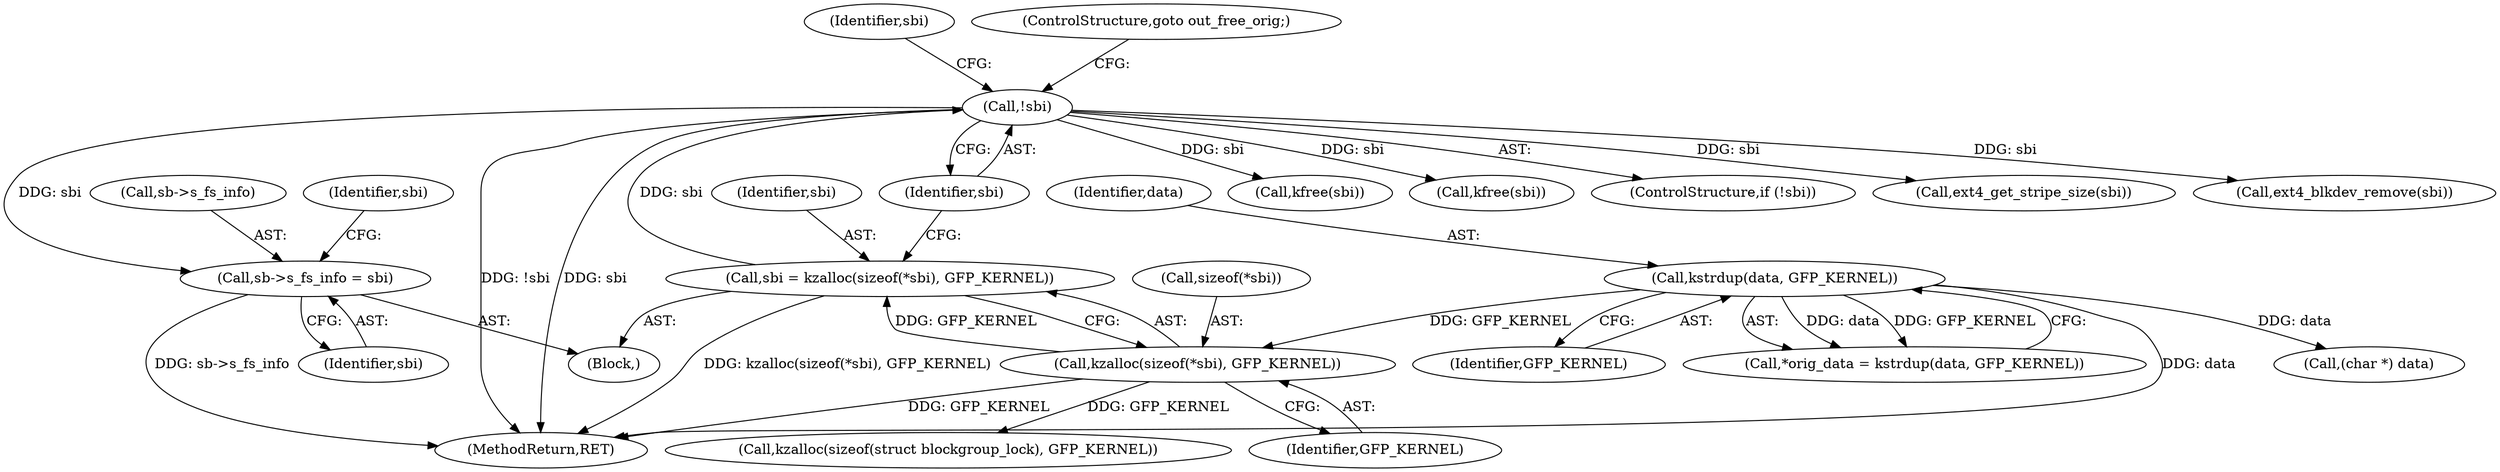 digraph "0_linux_0449641130f5652b344ef6fa39fa019d7e94660a@pointer" {
"1000202" [label="(Call,sb->s_fs_info = sbi)"];
"1000182" [label="(Call,!sbi)"];
"1000174" [label="(Call,sbi = kzalloc(sizeof(*sbi), GFP_KERNEL))"];
"1000176" [label="(Call,kzalloc(sizeof(*sbi), GFP_KERNEL))"];
"1000128" [label="(Call,kstrdup(data, GFP_KERNEL))"];
"1000129" [label="(Identifier,data)"];
"1000128" [label="(Call,kstrdup(data, GFP_KERNEL))"];
"1000559" [label="(Call,(char *) data)"];
"1000187" [label="(Identifier,sbi)"];
"1000175" [label="(Identifier,sbi)"];
"1002215" [label="(Call,kfree(sbi))"];
"1000176" [label="(Call,kzalloc(sizeof(*sbi), GFP_KERNEL))"];
"1000199" [label="(Call,kfree(sbi))"];
"1000177" [label="(Call,sizeof(*sbi))"];
"1000130" [label="(Identifier,GFP_KERNEL)"];
"1000189" [label="(Call,kzalloc(sizeof(struct blockgroup_lock), GFP_KERNEL))"];
"1000203" [label="(Call,sb->s_fs_info)"];
"1000209" [label="(Identifier,sbi)"];
"1000181" [label="(ControlStructure,if (!sbi))"];
"1000206" [label="(Identifier,sbi)"];
"1000174" [label="(Call,sbi = kzalloc(sizeof(*sbi), GFP_KERNEL))"];
"1000184" [label="(ControlStructure,goto out_free_orig;)"];
"1000182" [label="(Call,!sbi)"];
"1001393" [label="(Call,ext4_get_stripe_size(sbi))"];
"1000126" [label="(Call,*orig_data = kstrdup(data, GFP_KERNEL))"];
"1000180" [label="(Identifier,GFP_KERNEL)"];
"1000183" [label="(Identifier,sbi)"];
"1002201" [label="(Call,ext4_blkdev_remove(sbi))"];
"1002222" [label="(MethodReturn,RET)"];
"1000124" [label="(Block,)"];
"1000202" [label="(Call,sb->s_fs_info = sbi)"];
"1000202" -> "1000124"  [label="AST: "];
"1000202" -> "1000206"  [label="CFG: "];
"1000203" -> "1000202"  [label="AST: "];
"1000206" -> "1000202"  [label="AST: "];
"1000209" -> "1000202"  [label="CFG: "];
"1000202" -> "1002222"  [label="DDG: sb->s_fs_info"];
"1000182" -> "1000202"  [label="DDG: sbi"];
"1000182" -> "1000181"  [label="AST: "];
"1000182" -> "1000183"  [label="CFG: "];
"1000183" -> "1000182"  [label="AST: "];
"1000184" -> "1000182"  [label="CFG: "];
"1000187" -> "1000182"  [label="CFG: "];
"1000182" -> "1002222"  [label="DDG: !sbi"];
"1000182" -> "1002222"  [label="DDG: sbi"];
"1000174" -> "1000182"  [label="DDG: sbi"];
"1000182" -> "1000199"  [label="DDG: sbi"];
"1000182" -> "1001393"  [label="DDG: sbi"];
"1000182" -> "1002201"  [label="DDG: sbi"];
"1000182" -> "1002215"  [label="DDG: sbi"];
"1000174" -> "1000124"  [label="AST: "];
"1000174" -> "1000176"  [label="CFG: "];
"1000175" -> "1000174"  [label="AST: "];
"1000176" -> "1000174"  [label="AST: "];
"1000183" -> "1000174"  [label="CFG: "];
"1000174" -> "1002222"  [label="DDG: kzalloc(sizeof(*sbi), GFP_KERNEL)"];
"1000176" -> "1000174"  [label="DDG: GFP_KERNEL"];
"1000176" -> "1000180"  [label="CFG: "];
"1000177" -> "1000176"  [label="AST: "];
"1000180" -> "1000176"  [label="AST: "];
"1000176" -> "1002222"  [label="DDG: GFP_KERNEL"];
"1000128" -> "1000176"  [label="DDG: GFP_KERNEL"];
"1000176" -> "1000189"  [label="DDG: GFP_KERNEL"];
"1000128" -> "1000126"  [label="AST: "];
"1000128" -> "1000130"  [label="CFG: "];
"1000129" -> "1000128"  [label="AST: "];
"1000130" -> "1000128"  [label="AST: "];
"1000126" -> "1000128"  [label="CFG: "];
"1000128" -> "1002222"  [label="DDG: data"];
"1000128" -> "1000126"  [label="DDG: data"];
"1000128" -> "1000126"  [label="DDG: GFP_KERNEL"];
"1000128" -> "1000559"  [label="DDG: data"];
}
